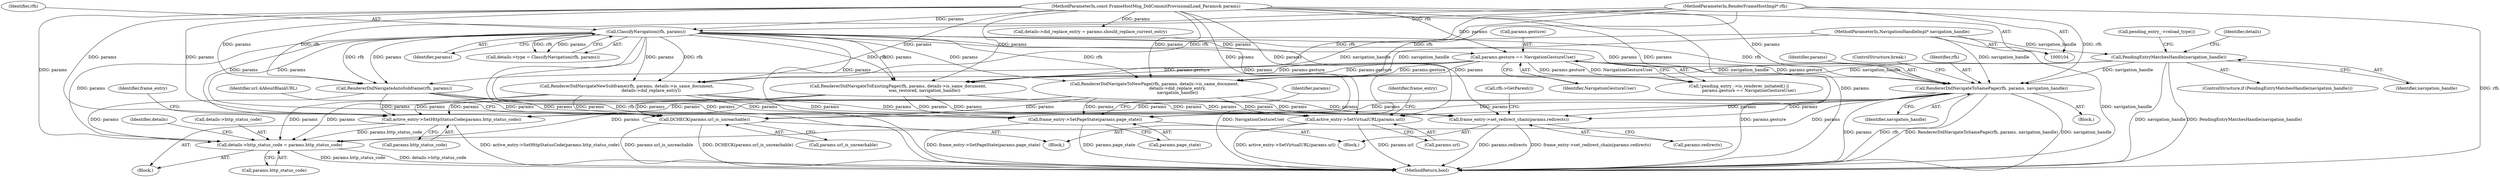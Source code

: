 digraph "0_Chrome_c050720e317e5223bcbdcaafb816befa789ceaa9@pointer" {
"1000267" [label="(Call,RendererDidNavigateToSamePage(rfh, params, navigation_handle))"];
"1000191" [label="(Call,ClassifyNavigation(rfh, params))"];
"1000105" [label="(MethodParameterIn,RenderFrameHostImpl* rfh)"];
"1000106" [label="(MethodParameterIn,const FrameHostMsg_DidCommitProvisionalLoad_Params& params)"];
"1000220" [label="(Call,params.gesture == NavigationGestureUser)"];
"1000200" [label="(Call,PendingEntryMatchesHandle(navigation_handle))"];
"1000109" [label="(MethodParameterIn,NavigationHandleImpl* navigation_handle)"];
"1000328" [label="(Call,active_entry->SetHttpStatusCode(params.http_status_code))"];
"1000423" [label="(Call,details->http_status_code = params.http_status_code)"];
"1000349" [label="(Call,frame_entry->SetPageState(params.page_state))"];
"1000353" [label="(Call,frame_entry->set_redirect_chain(params.redirects))"];
"1000364" [label="(Call,DCHECK(params.url_is_unreachable))"];
"1000371" [label="(Call,active_entry->SetVirtualURL(params.url))"];
"1000334" [label="(Identifier,frame_entry)"];
"1000205" [label="(Call,pending_entry_->reload_type())"];
"1000462" [label="(MethodReturn,bool)"];
"1000109" [label="(MethodParameterIn,NavigationHandleImpl* navigation_handle)"];
"1000365" [label="(Call,params.url_is_unreachable)"];
"1000427" [label="(Call,params.http_status_code)"];
"1000329" [label="(Call,params.http_status_code)"];
"1000286" [label="(Call,RendererDidNavigateAutoSubframe(rfh, params))"];
"1000371" [label="(Call,active_entry->SetVirtualURL(params.url))"];
"1000354" [label="(Call,params.redirects)"];
"1000234" [label="(Identifier,details)"];
"1000110" [label="(Block,)"];
"1000105" [label="(MethodParameterIn,RenderFrameHostImpl* rfh)"];
"1000376" [label="(Identifier,frame_entry)"];
"1000363" [label="(Block,)"];
"1000271" [label="(ControlStructure,break;)"];
"1000199" [label="(ControlStructure,if (PendingEntryMatchesHandle(navigation_handle)))"];
"1000370" [label="(Identifier,url::kAboutBlankURL)"];
"1000192" [label="(Identifier,rfh)"];
"1000201" [label="(Identifier,navigation_handle)"];
"1000180" [label="(Call,details->did_replace_entry = params.should_replace_current_entry)"];
"1000328" [label="(Call,active_entry->SetHttpStatusCode(params.http_status_code))"];
"1000349" [label="(Call,frame_entry->SetPageState(params.page_state))"];
"1000238" [label="(Call,RendererDidNavigateToNewPage(rfh, params, details->is_same_document,\n                                   details->did_replace_entry,\n                                   navigation_handle))"];
"1000355" [label="(Identifier,params)"];
"1000267" [label="(Call,RendererDidNavigateToSamePage(rfh, params, navigation_handle))"];
"1000423" [label="(Call,details->http_status_code = params.http_status_code)"];
"1000372" [label="(Call,params.url)"];
"1000431" [label="(Identifier,details)"];
"1000193" [label="(Identifier,params)"];
"1000424" [label="(Call,details->http_status_code)"];
"1000106" [label="(MethodParameterIn,const FrameHostMsg_DidCommitProvisionalLoad_Params& params)"];
"1000221" [label="(Call,params.gesture)"];
"1000236" [label="(Block,)"];
"1000220" [label="(Call,params.gesture == NavigationGestureUser)"];
"1000217" [label="(Call,!pending_entry_->is_renderer_initiated() ||\n               params.gesture == NavigationGestureUser)"];
"1000187" [label="(Call,details->type = ClassifyNavigation(rfh, params))"];
"1000348" [label="(Block,)"];
"1000257" [label="(Call,RendererDidNavigateToExistingPage(rfh, params, details->is_same_document,\n                                        was_restored, navigation_handle))"];
"1000273" [label="(Call,RendererDidNavigateNewSubframe(rfh, params, details->is_same_document,\n                                     details->did_replace_entry))"];
"1000270" [label="(Identifier,navigation_handle)"];
"1000360" [label="(Call,rfh->GetParent())"];
"1000353" [label="(Call,frame_entry->set_redirect_chain(params.redirects))"];
"1000268" [label="(Identifier,rfh)"];
"1000269" [label="(Identifier,params)"];
"1000350" [label="(Call,params.page_state)"];
"1000191" [label="(Call,ClassifyNavigation(rfh, params))"];
"1000224" [label="(Identifier,NavigationGestureUser)"];
"1000200" [label="(Call,PendingEntryMatchesHandle(navigation_handle))"];
"1000364" [label="(Call,DCHECK(params.url_is_unreachable))"];
"1000267" -> "1000236"  [label="AST: "];
"1000267" -> "1000270"  [label="CFG: "];
"1000268" -> "1000267"  [label="AST: "];
"1000269" -> "1000267"  [label="AST: "];
"1000270" -> "1000267"  [label="AST: "];
"1000271" -> "1000267"  [label="CFG: "];
"1000267" -> "1000462"  [label="DDG: params"];
"1000267" -> "1000462"  [label="DDG: rfh"];
"1000267" -> "1000462"  [label="DDG: RendererDidNavigateToSamePage(rfh, params, navigation_handle)"];
"1000267" -> "1000462"  [label="DDG: navigation_handle"];
"1000191" -> "1000267"  [label="DDG: rfh"];
"1000191" -> "1000267"  [label="DDG: params"];
"1000105" -> "1000267"  [label="DDG: rfh"];
"1000220" -> "1000267"  [label="DDG: params.gesture"];
"1000106" -> "1000267"  [label="DDG: params"];
"1000200" -> "1000267"  [label="DDG: navigation_handle"];
"1000109" -> "1000267"  [label="DDG: navigation_handle"];
"1000267" -> "1000328"  [label="DDG: params"];
"1000267" -> "1000349"  [label="DDG: params"];
"1000267" -> "1000353"  [label="DDG: params"];
"1000267" -> "1000364"  [label="DDG: params"];
"1000267" -> "1000371"  [label="DDG: params"];
"1000267" -> "1000423"  [label="DDG: params"];
"1000191" -> "1000187"  [label="AST: "];
"1000191" -> "1000193"  [label="CFG: "];
"1000192" -> "1000191"  [label="AST: "];
"1000193" -> "1000191"  [label="AST: "];
"1000187" -> "1000191"  [label="CFG: "];
"1000191" -> "1000462"  [label="DDG: params"];
"1000191" -> "1000462"  [label="DDG: rfh"];
"1000191" -> "1000187"  [label="DDG: rfh"];
"1000191" -> "1000187"  [label="DDG: params"];
"1000105" -> "1000191"  [label="DDG: rfh"];
"1000106" -> "1000191"  [label="DDG: params"];
"1000191" -> "1000220"  [label="DDG: params"];
"1000191" -> "1000238"  [label="DDG: rfh"];
"1000191" -> "1000238"  [label="DDG: params"];
"1000191" -> "1000257"  [label="DDG: rfh"];
"1000191" -> "1000257"  [label="DDG: params"];
"1000191" -> "1000273"  [label="DDG: rfh"];
"1000191" -> "1000273"  [label="DDG: params"];
"1000191" -> "1000286"  [label="DDG: rfh"];
"1000191" -> "1000286"  [label="DDG: params"];
"1000191" -> "1000328"  [label="DDG: params"];
"1000191" -> "1000349"  [label="DDG: params"];
"1000191" -> "1000353"  [label="DDG: params"];
"1000191" -> "1000364"  [label="DDG: params"];
"1000191" -> "1000371"  [label="DDG: params"];
"1000191" -> "1000423"  [label="DDG: params"];
"1000105" -> "1000104"  [label="AST: "];
"1000105" -> "1000462"  [label="DDG: rfh"];
"1000105" -> "1000238"  [label="DDG: rfh"];
"1000105" -> "1000257"  [label="DDG: rfh"];
"1000105" -> "1000273"  [label="DDG: rfh"];
"1000105" -> "1000286"  [label="DDG: rfh"];
"1000106" -> "1000104"  [label="AST: "];
"1000106" -> "1000462"  [label="DDG: params"];
"1000106" -> "1000180"  [label="DDG: params"];
"1000106" -> "1000220"  [label="DDG: params"];
"1000106" -> "1000238"  [label="DDG: params"];
"1000106" -> "1000257"  [label="DDG: params"];
"1000106" -> "1000273"  [label="DDG: params"];
"1000106" -> "1000286"  [label="DDG: params"];
"1000106" -> "1000328"  [label="DDG: params"];
"1000106" -> "1000349"  [label="DDG: params"];
"1000106" -> "1000353"  [label="DDG: params"];
"1000106" -> "1000364"  [label="DDG: params"];
"1000106" -> "1000371"  [label="DDG: params"];
"1000106" -> "1000423"  [label="DDG: params"];
"1000220" -> "1000217"  [label="AST: "];
"1000220" -> "1000224"  [label="CFG: "];
"1000221" -> "1000220"  [label="AST: "];
"1000224" -> "1000220"  [label="AST: "];
"1000217" -> "1000220"  [label="CFG: "];
"1000220" -> "1000462"  [label="DDG: params.gesture"];
"1000220" -> "1000462"  [label="DDG: NavigationGestureUser"];
"1000220" -> "1000217"  [label="DDG: params.gesture"];
"1000220" -> "1000217"  [label="DDG: NavigationGestureUser"];
"1000220" -> "1000238"  [label="DDG: params.gesture"];
"1000220" -> "1000257"  [label="DDG: params.gesture"];
"1000220" -> "1000273"  [label="DDG: params.gesture"];
"1000220" -> "1000286"  [label="DDG: params.gesture"];
"1000200" -> "1000199"  [label="AST: "];
"1000200" -> "1000201"  [label="CFG: "];
"1000201" -> "1000200"  [label="AST: "];
"1000205" -> "1000200"  [label="CFG: "];
"1000234" -> "1000200"  [label="CFG: "];
"1000200" -> "1000462"  [label="DDG: navigation_handle"];
"1000200" -> "1000462"  [label="DDG: PendingEntryMatchesHandle(navigation_handle)"];
"1000109" -> "1000200"  [label="DDG: navigation_handle"];
"1000200" -> "1000238"  [label="DDG: navigation_handle"];
"1000200" -> "1000257"  [label="DDG: navigation_handle"];
"1000109" -> "1000104"  [label="AST: "];
"1000109" -> "1000462"  [label="DDG: navigation_handle"];
"1000109" -> "1000238"  [label="DDG: navigation_handle"];
"1000109" -> "1000257"  [label="DDG: navigation_handle"];
"1000328" -> "1000110"  [label="AST: "];
"1000328" -> "1000329"  [label="CFG: "];
"1000329" -> "1000328"  [label="AST: "];
"1000334" -> "1000328"  [label="CFG: "];
"1000328" -> "1000462"  [label="DDG: active_entry->SetHttpStatusCode(params.http_status_code)"];
"1000257" -> "1000328"  [label="DDG: params"];
"1000273" -> "1000328"  [label="DDG: params"];
"1000238" -> "1000328"  [label="DDG: params"];
"1000286" -> "1000328"  [label="DDG: params"];
"1000328" -> "1000423"  [label="DDG: params.http_status_code"];
"1000423" -> "1000110"  [label="AST: "];
"1000423" -> "1000427"  [label="CFG: "];
"1000424" -> "1000423"  [label="AST: "];
"1000427" -> "1000423"  [label="AST: "];
"1000431" -> "1000423"  [label="CFG: "];
"1000423" -> "1000462"  [label="DDG: params.http_status_code"];
"1000423" -> "1000462"  [label="DDG: details->http_status_code"];
"1000257" -> "1000423"  [label="DDG: params"];
"1000273" -> "1000423"  [label="DDG: params"];
"1000238" -> "1000423"  [label="DDG: params"];
"1000286" -> "1000423"  [label="DDG: params"];
"1000349" -> "1000348"  [label="AST: "];
"1000349" -> "1000350"  [label="CFG: "];
"1000350" -> "1000349"  [label="AST: "];
"1000355" -> "1000349"  [label="CFG: "];
"1000349" -> "1000462"  [label="DDG: frame_entry->SetPageState(params.page_state)"];
"1000349" -> "1000462"  [label="DDG: params.page_state"];
"1000257" -> "1000349"  [label="DDG: params"];
"1000273" -> "1000349"  [label="DDG: params"];
"1000238" -> "1000349"  [label="DDG: params"];
"1000286" -> "1000349"  [label="DDG: params"];
"1000353" -> "1000348"  [label="AST: "];
"1000353" -> "1000354"  [label="CFG: "];
"1000354" -> "1000353"  [label="AST: "];
"1000360" -> "1000353"  [label="CFG: "];
"1000353" -> "1000462"  [label="DDG: frame_entry->set_redirect_chain(params.redirects)"];
"1000353" -> "1000462"  [label="DDG: params.redirects"];
"1000257" -> "1000353"  [label="DDG: params"];
"1000273" -> "1000353"  [label="DDG: params"];
"1000238" -> "1000353"  [label="DDG: params"];
"1000286" -> "1000353"  [label="DDG: params"];
"1000364" -> "1000363"  [label="AST: "];
"1000364" -> "1000365"  [label="CFG: "];
"1000365" -> "1000364"  [label="AST: "];
"1000370" -> "1000364"  [label="CFG: "];
"1000364" -> "1000462"  [label="DDG: params.url_is_unreachable"];
"1000364" -> "1000462"  [label="DDG: DCHECK(params.url_is_unreachable)"];
"1000257" -> "1000364"  [label="DDG: params"];
"1000273" -> "1000364"  [label="DDG: params"];
"1000238" -> "1000364"  [label="DDG: params"];
"1000286" -> "1000364"  [label="DDG: params"];
"1000371" -> "1000363"  [label="AST: "];
"1000371" -> "1000372"  [label="CFG: "];
"1000372" -> "1000371"  [label="AST: "];
"1000376" -> "1000371"  [label="CFG: "];
"1000371" -> "1000462"  [label="DDG: params.url"];
"1000371" -> "1000462"  [label="DDG: active_entry->SetVirtualURL(params.url)"];
"1000257" -> "1000371"  [label="DDG: params"];
"1000273" -> "1000371"  [label="DDG: params"];
"1000238" -> "1000371"  [label="DDG: params"];
"1000286" -> "1000371"  [label="DDG: params"];
}
